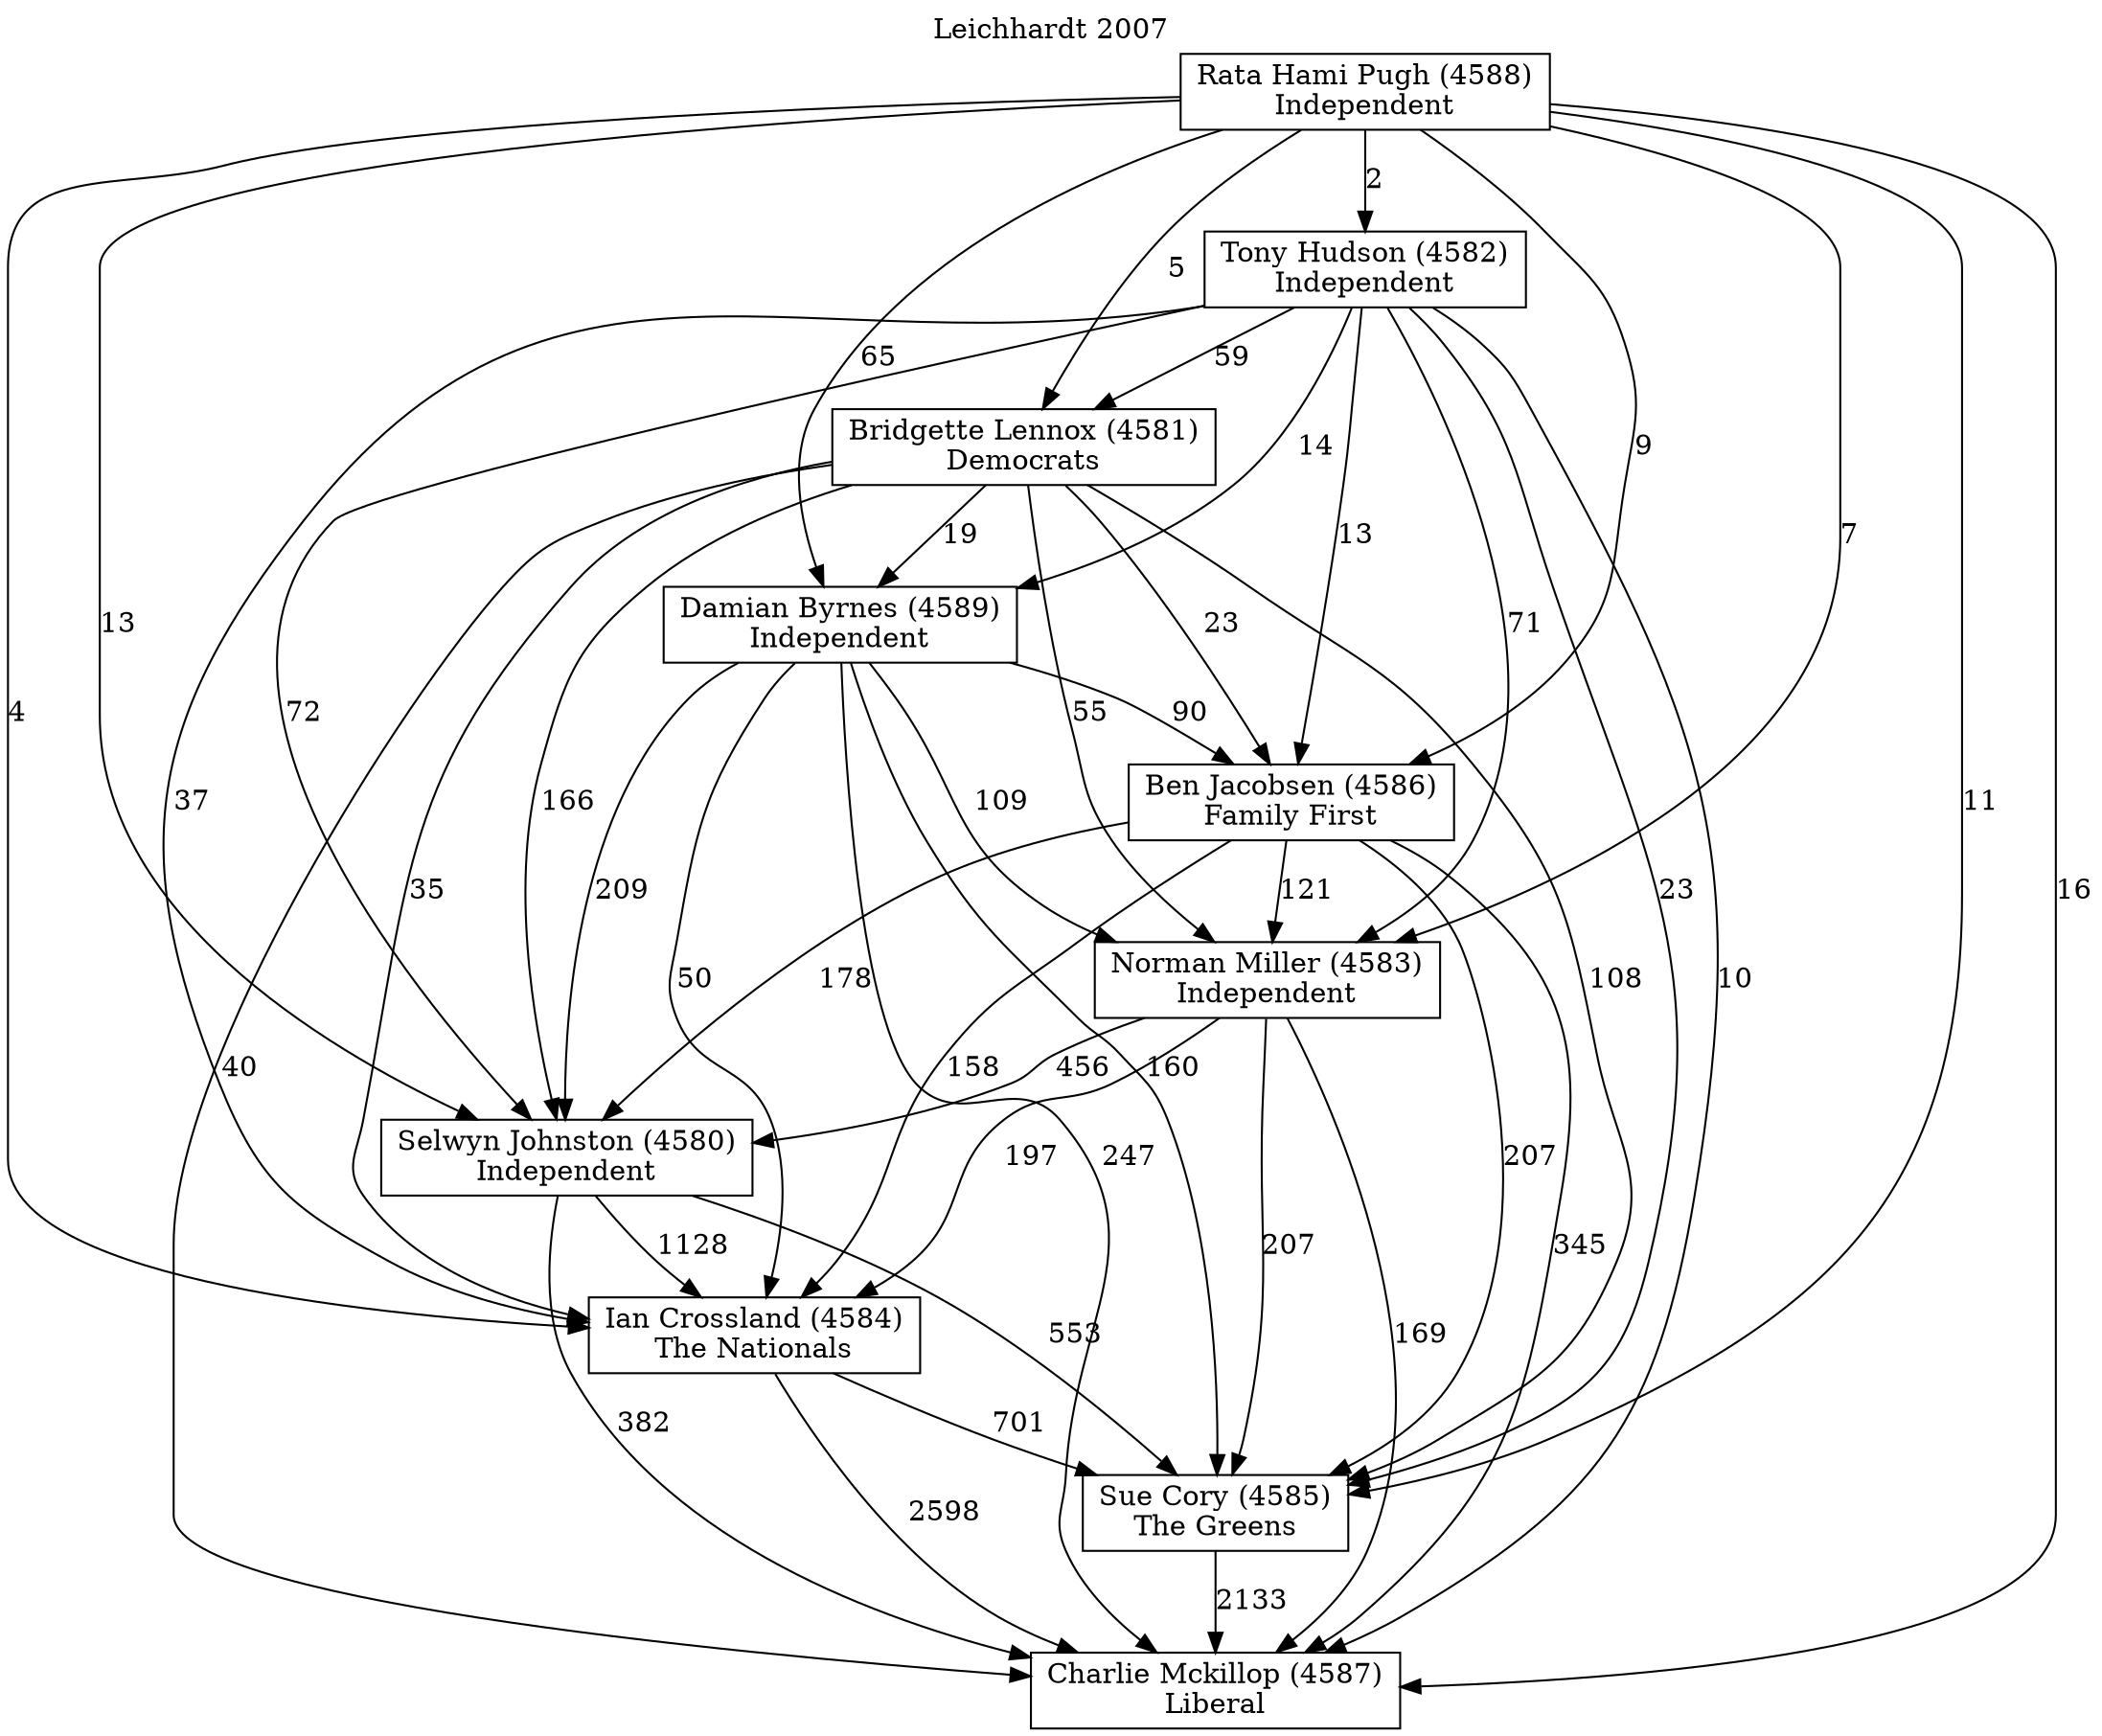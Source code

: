 // House preference flow
digraph "Charlie Mckillop (4587)_Leichhardt_2007" {
	graph [label="Leichhardt 2007" labelloc=t mclimit=2]
	node [shape=box]
	"Charlie Mckillop (4587)" [label="Charlie Mckillop (4587)
Liberal"]
	"Sue Cory (4585)" [label="Sue Cory (4585)
The Greens"]
	"Ian Crossland (4584)" [label="Ian Crossland (4584)
The Nationals"]
	"Selwyn Johnston (4580)" [label="Selwyn Johnston (4580)
Independent"]
	"Norman Miller (4583)" [label="Norman Miller (4583)
Independent"]
	"Ben Jacobsen (4586)" [label="Ben Jacobsen (4586)
Family First"]
	"Damian Byrnes (4589)" [label="Damian Byrnes (4589)
Independent"]
	"Bridgette Lennox (4581)" [label="Bridgette Lennox (4581)
Democrats"]
	"Tony Hudson (4582)" [label="Tony Hudson (4582)
Independent"]
	"Rata Hami Pugh (4588)" [label="Rata Hami Pugh (4588)
Independent"]
	"Sue Cory (4585)" -> "Charlie Mckillop (4587)" [label=2133]
	"Ian Crossland (4584)" -> "Sue Cory (4585)" [label=701]
	"Selwyn Johnston (4580)" -> "Ian Crossland (4584)" [label=1128]
	"Norman Miller (4583)" -> "Selwyn Johnston (4580)" [label=456]
	"Ben Jacobsen (4586)" -> "Norman Miller (4583)" [label=121]
	"Damian Byrnes (4589)" -> "Ben Jacobsen (4586)" [label=90]
	"Bridgette Lennox (4581)" -> "Damian Byrnes (4589)" [label=19]
	"Tony Hudson (4582)" -> "Bridgette Lennox (4581)" [label=59]
	"Rata Hami Pugh (4588)" -> "Tony Hudson (4582)" [label=2]
	"Ian Crossland (4584)" -> "Charlie Mckillop (4587)" [label=2598]
	"Selwyn Johnston (4580)" -> "Charlie Mckillop (4587)" [label=382]
	"Norman Miller (4583)" -> "Charlie Mckillop (4587)" [label=169]
	"Ben Jacobsen (4586)" -> "Charlie Mckillop (4587)" [label=345]
	"Damian Byrnes (4589)" -> "Charlie Mckillop (4587)" [label=247]
	"Bridgette Lennox (4581)" -> "Charlie Mckillop (4587)" [label=40]
	"Tony Hudson (4582)" -> "Charlie Mckillop (4587)" [label=10]
	"Rata Hami Pugh (4588)" -> "Charlie Mckillop (4587)" [label=16]
	"Rata Hami Pugh (4588)" -> "Bridgette Lennox (4581)" [label=5]
	"Tony Hudson (4582)" -> "Damian Byrnes (4589)" [label=14]
	"Rata Hami Pugh (4588)" -> "Damian Byrnes (4589)" [label=65]
	"Bridgette Lennox (4581)" -> "Ben Jacobsen (4586)" [label=23]
	"Tony Hudson (4582)" -> "Ben Jacobsen (4586)" [label=13]
	"Rata Hami Pugh (4588)" -> "Ben Jacobsen (4586)" [label=9]
	"Damian Byrnes (4589)" -> "Norman Miller (4583)" [label=109]
	"Bridgette Lennox (4581)" -> "Norman Miller (4583)" [label=55]
	"Tony Hudson (4582)" -> "Norman Miller (4583)" [label=71]
	"Rata Hami Pugh (4588)" -> "Norman Miller (4583)" [label=7]
	"Ben Jacobsen (4586)" -> "Selwyn Johnston (4580)" [label=178]
	"Damian Byrnes (4589)" -> "Selwyn Johnston (4580)" [label=209]
	"Bridgette Lennox (4581)" -> "Selwyn Johnston (4580)" [label=166]
	"Tony Hudson (4582)" -> "Selwyn Johnston (4580)" [label=72]
	"Rata Hami Pugh (4588)" -> "Selwyn Johnston (4580)" [label=13]
	"Norman Miller (4583)" -> "Ian Crossland (4584)" [label=197]
	"Ben Jacobsen (4586)" -> "Ian Crossland (4584)" [label=158]
	"Damian Byrnes (4589)" -> "Ian Crossland (4584)" [label=50]
	"Bridgette Lennox (4581)" -> "Ian Crossland (4584)" [label=35]
	"Tony Hudson (4582)" -> "Ian Crossland (4584)" [label=37]
	"Rata Hami Pugh (4588)" -> "Ian Crossland (4584)" [label=4]
	"Selwyn Johnston (4580)" -> "Sue Cory (4585)" [label=553]
	"Norman Miller (4583)" -> "Sue Cory (4585)" [label=207]
	"Ben Jacobsen (4586)" -> "Sue Cory (4585)" [label=207]
	"Damian Byrnes (4589)" -> "Sue Cory (4585)" [label=160]
	"Bridgette Lennox (4581)" -> "Sue Cory (4585)" [label=108]
	"Tony Hudson (4582)" -> "Sue Cory (4585)" [label=23]
	"Rata Hami Pugh (4588)" -> "Sue Cory (4585)" [label=11]
}
